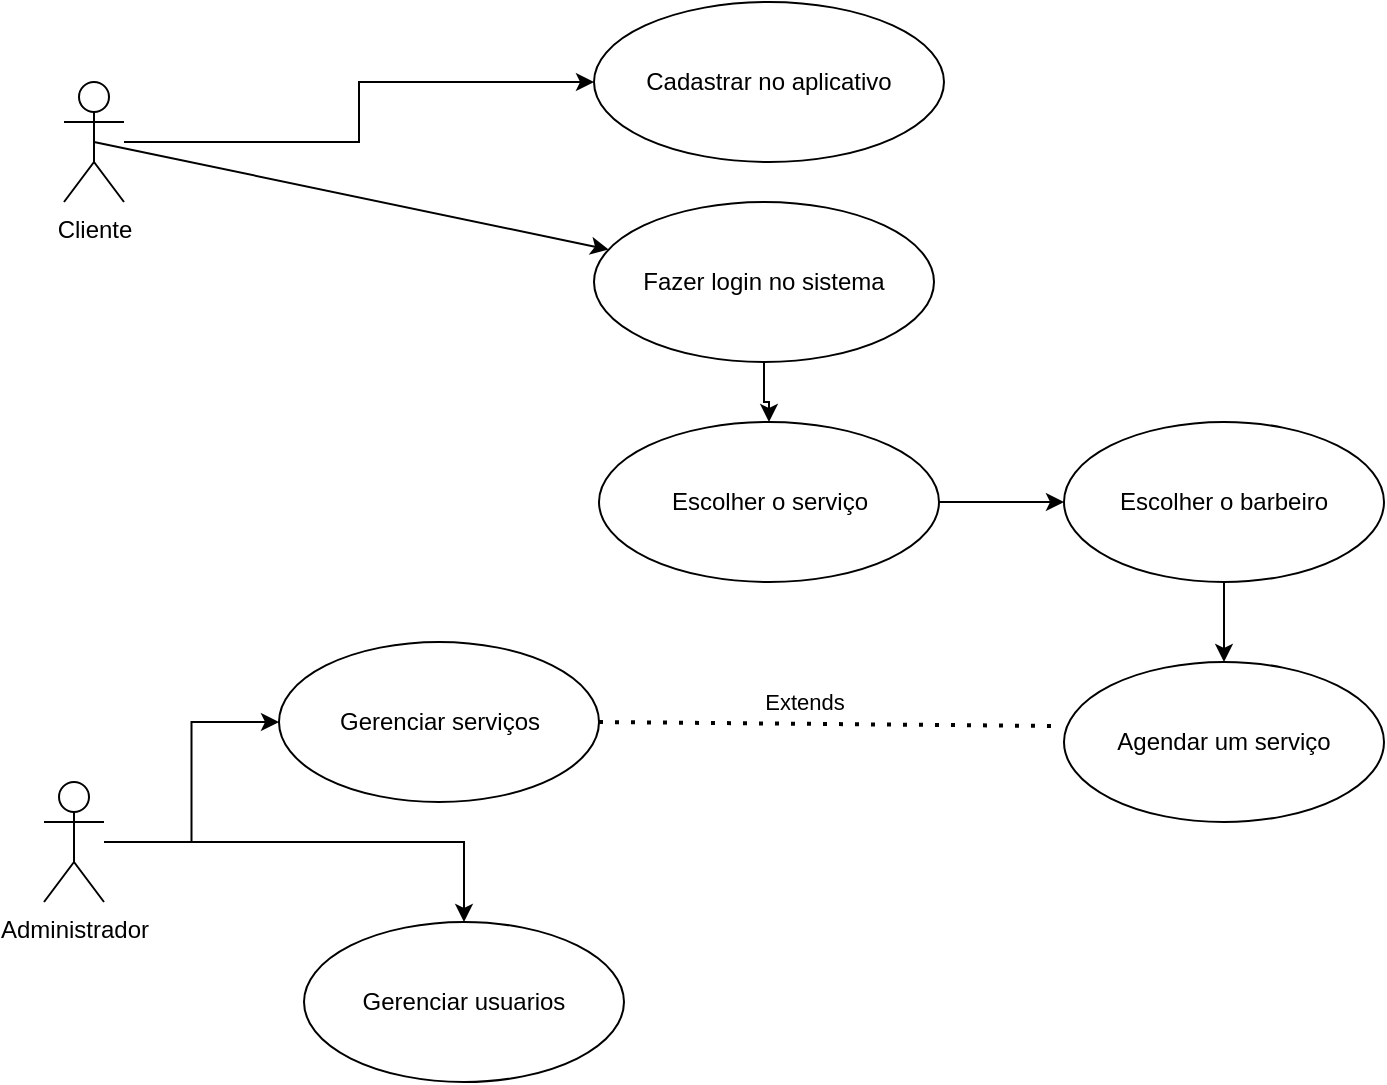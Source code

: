 <mxfile version="21.7.2" type="github">
  <diagram name="Page-1" id="5d7acffa-a066-3a61-03fe-96351882024d">
    <mxGraphModel dx="1434" dy="1640" grid="1" gridSize="10" guides="1" tooltips="1" connect="1" arrows="1" fold="1" page="1" pageScale="1" pageWidth="1100" pageHeight="850" background="#ffffff" math="0" shadow="0">
      <root>
        <mxCell id="0" />
        <mxCell id="1" parent="0" />
        <mxCell id="UNaWYhr11EeX6D4sJnWJ-1" style="edgeStyle=orthogonalEdgeStyle;rounded=0;orthogonalLoop=1;jettySize=auto;html=1;" edge="1" parent="1" source="uEFSG5N0bZER1lfioCi_-5" target="uEFSG5N0bZER1lfioCi_-7">
          <mxGeometry relative="1" as="geometry" />
        </mxCell>
        <mxCell id="uEFSG5N0bZER1lfioCi_-5" value="Cliente" style="shape=umlActor;verticalLabelPosition=bottom;verticalAlign=top;html=1;outlineConnect=0;" parent="1" vertex="1">
          <mxGeometry x="190" y="-520" width="30" height="60" as="geometry" />
        </mxCell>
        <mxCell id="uEFSG5N0bZER1lfioCi_-22" style="edgeStyle=orthogonalEdgeStyle;rounded=0;orthogonalLoop=1;jettySize=auto;html=1;" parent="1" source="uEFSG5N0bZER1lfioCi_-6" target="uEFSG5N0bZER1lfioCi_-21" edge="1">
          <mxGeometry relative="1" as="geometry" />
        </mxCell>
        <mxCell id="uEFSG5N0bZER1lfioCi_-25" style="edgeStyle=orthogonalEdgeStyle;rounded=0;orthogonalLoop=1;jettySize=auto;html=1;" parent="1" source="uEFSG5N0bZER1lfioCi_-6" target="uEFSG5N0bZER1lfioCi_-23" edge="1">
          <mxGeometry relative="1" as="geometry" />
        </mxCell>
        <mxCell id="uEFSG5N0bZER1lfioCi_-6" value="Administrador" style="shape=umlActor;verticalLabelPosition=bottom;verticalAlign=top;html=1;outlineConnect=0;" parent="1" vertex="1">
          <mxGeometry x="180" y="-170" width="30" height="60" as="geometry" />
        </mxCell>
        <mxCell id="uEFSG5N0bZER1lfioCi_-7" value="Cadastrar no aplicativo" style="ellipse;whiteSpace=wrap;html=1;" parent="1" vertex="1">
          <mxGeometry x="455" y="-560" width="175" height="80" as="geometry" />
        </mxCell>
        <mxCell id="uEFSG5N0bZER1lfioCi_-20" value="" style="edgeStyle=orthogonalEdgeStyle;rounded=0;orthogonalLoop=1;jettySize=auto;html=1;" parent="1" source="uEFSG5N0bZER1lfioCi_-9" target="uEFSG5N0bZER1lfioCi_-12" edge="1">
          <mxGeometry relative="1" as="geometry" />
        </mxCell>
        <mxCell id="uEFSG5N0bZER1lfioCi_-9" value="Fazer login no sistema" style="ellipse;whiteSpace=wrap;html=1;" parent="1" vertex="1">
          <mxGeometry x="455" y="-460" width="170" height="80" as="geometry" />
        </mxCell>
        <mxCell id="uEFSG5N0bZER1lfioCi_-11" value="" style="endArrow=classic;html=1;rounded=0;exitX=0.5;exitY=0.5;exitDx=0;exitDy=0;exitPerimeter=0;" parent="1" source="uEFSG5N0bZER1lfioCi_-5" target="uEFSG5N0bZER1lfioCi_-9" edge="1">
          <mxGeometry width="50" height="50" relative="1" as="geometry">
            <mxPoint x="230" y="-470" as="sourcePoint" />
            <mxPoint x="340" y="-480" as="targetPoint" />
          </mxGeometry>
        </mxCell>
        <mxCell id="uEFSG5N0bZER1lfioCi_-17" value="" style="edgeStyle=orthogonalEdgeStyle;rounded=0;orthogonalLoop=1;jettySize=auto;html=1;" parent="1" source="uEFSG5N0bZER1lfioCi_-12" target="uEFSG5N0bZER1lfioCi_-16" edge="1">
          <mxGeometry relative="1" as="geometry" />
        </mxCell>
        <mxCell id="uEFSG5N0bZER1lfioCi_-12" value="Escolher o serviço" style="ellipse;whiteSpace=wrap;html=1;" parent="1" vertex="1">
          <mxGeometry x="457.5" y="-350" width="170" height="80" as="geometry" />
        </mxCell>
        <mxCell id="uEFSG5N0bZER1lfioCi_-19" value="" style="edgeStyle=orthogonalEdgeStyle;rounded=0;orthogonalLoop=1;jettySize=auto;html=1;" parent="1" source="uEFSG5N0bZER1lfioCi_-16" target="uEFSG5N0bZER1lfioCi_-18" edge="1">
          <mxGeometry relative="1" as="geometry" />
        </mxCell>
        <mxCell id="uEFSG5N0bZER1lfioCi_-16" value="Escolher o barbeiro" style="ellipse;whiteSpace=wrap;html=1;" parent="1" vertex="1">
          <mxGeometry x="690" y="-350" width="160" height="80" as="geometry" />
        </mxCell>
        <mxCell id="uEFSG5N0bZER1lfioCi_-18" value="Agendar um serviço" style="ellipse;whiteSpace=wrap;html=1;" parent="1" vertex="1">
          <mxGeometry x="690" y="-230" width="160" height="80" as="geometry" />
        </mxCell>
        <mxCell id="uEFSG5N0bZER1lfioCi_-21" value="Gerenciar usuarios" style="ellipse;whiteSpace=wrap;html=1;" parent="1" vertex="1">
          <mxGeometry x="310" y="-100" width="160" height="80" as="geometry" />
        </mxCell>
        <mxCell id="uEFSG5N0bZER1lfioCi_-23" value="Gerenciar serviços" style="ellipse;whiteSpace=wrap;html=1;" parent="1" vertex="1">
          <mxGeometry x="297.5" y="-240" width="160" height="80" as="geometry" />
        </mxCell>
        <mxCell id="uEFSG5N0bZER1lfioCi_-26" value="" style="endArrow=none;dashed=1;html=1;dashPattern=1 3;strokeWidth=2;rounded=0;exitX=1;exitY=0.5;exitDx=0;exitDy=0;entryX=-0.025;entryY=0.4;entryDx=0;entryDy=0;entryPerimeter=0;" parent="1" source="uEFSG5N0bZER1lfioCi_-23" target="uEFSG5N0bZER1lfioCi_-18" edge="1">
          <mxGeometry width="50" height="50" relative="1" as="geometry">
            <mxPoint x="520" y="-270" as="sourcePoint" />
            <mxPoint x="570" y="-320" as="targetPoint" />
            <Array as="points" />
          </mxGeometry>
        </mxCell>
        <mxCell id="uEFSG5N0bZER1lfioCi_-27" value="Extends" style="edgeLabel;html=1;align=center;verticalAlign=middle;resizable=0;points=[];" parent="uEFSG5N0bZER1lfioCi_-26" vertex="1" connectable="0">
          <mxGeometry x="-0.129" y="-1" relative="1" as="geometry">
            <mxPoint x="3" y="-12" as="offset" />
          </mxGeometry>
        </mxCell>
      </root>
    </mxGraphModel>
  </diagram>
</mxfile>
